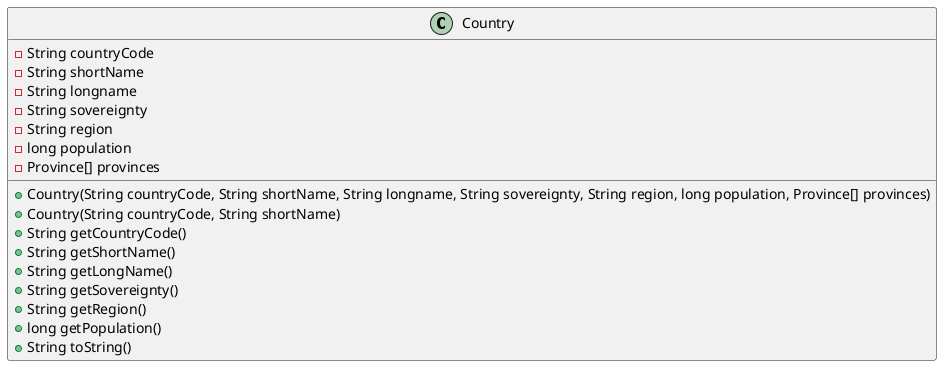 @startuml
class Country [[java:globingular.core.Country]] {
	-String countryCode
	-String shortName
	-String longname
	-String sovereignty
	-String region
	-long population
	-Province[] provinces
	+Country(String countryCode, String shortName, String longname, String sovereignty, String region, long population, Province[] provinces)
	+Country(String countryCode, String shortName)
	+String getCountryCode()
	+String getShortName()
	+String getLongName()
	+String getSovereignty()
	+String getRegion()
	+long getPopulation()
	+String toString()
}

@enduml

@startuml
class CountryCollector [[java:globingular.core.CountryCollector]] {
	-SetProperty<Country> visitedCountries
	-ReadOnlySetProperty<Country> visitedCountriesReadOnly
	-SortedList<Country> visitedCountriesSorted
	-World world
	+CountryCollector(World world)
	+World getWorld()
	+void setVisited(Country country)
	+void removeVisited(Country country)
	+boolean isVisited(Country country)
	+ReadOnlySetProperty<Country> visitedCountriesProperty()
	+ObservableSet<Country> getVisitedCountries()
	+SortedList<Country> getVisitedCountriesSorted()
	+int numberVisited()
	+String toString()
}

@enduml

@startuml
class CustomBindings [[java:globingular.core.CustomBindings]] {
	-CustomBindings()
	+{static}SortedList<T> createSortedListView(ObservableSet<T> targetSet, Comparator<T> comparator)
}

@enduml

@startuml
class DuplicateIdentifierException [[java:globingular.core.DuplicateIdentifierException]] {
	+DuplicateIdentifierException()
	+DuplicateIdentifierException(String s)
	+DuplicateIdentifierException(String message, Throwable cause)
	+DuplicateIdentifierException(Throwable cause)
}
class IllegalArgumentException [[java:java.lang.IllegalArgumentException]] {
}
IllegalArgumentException <|-- DuplicateIdentifierException

@enduml

@startuml
class Province [[java:globingular.core.Province]] {
	-String provinceCode
	-String capital
	-String name
	-long population
	+Province(String provinceCode, String capital, String name, long population)
	+String getProvinceCode()
	+String getName()
	+String getCapital()
	+long getPopulation()
}

@enduml

@startuml
class World [[java:globingular.core.World]] {
	-Set<Country> countries
	-HashMap<String,Country> countriesByCode
	-HashMap<String,Country> countriesByName
	+Country getCountryFromCode(String countryCode)
	+Country getCountryFromName(String countryName)
	+Set<Country> getCountries()
	+World(Country[] countries)
	+boolean countryExists(Country country)
}

@enduml
